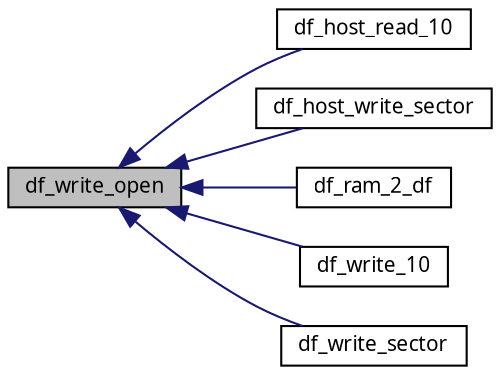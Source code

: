 digraph G
{
  edge [fontname="FreeSans.ttf",fontsize=10,labelfontname="FreeSans.ttf",labelfontsize=10];
  node [fontname="FreeSans.ttf",fontsize=10,shape=record];
  rankdir=LR;
  Node1 [label="df_write_open",height=0.2,width=0.4,color="black", fillcolor="grey75", style="filled" fontcolor="black"];
  Node1 -> Node2 [dir=back,color="midnightblue",fontsize=10,style="solid",fontname="FreeSans.ttf"];
  Node2 [label="df_host_read_10",height=0.2,width=0.4,color="black", fillcolor="white", style="filled",URL="$a00037.html#a8a5e7226eb328129c767480c89061c3",tooltip="This fonction initialise the memory for a read operation in usb host mode."];
  Node1 -> Node3 [dir=back,color="midnightblue",fontsize=10,style="solid",fontname="FreeSans.ttf"];
  Node3 [label="df_host_write_sector",height=0.2,width=0.4,color="black", fillcolor="white", style="filled",URL="$a00035.html#f6dd151b7c87863b5850a14eac2d71bc",tooltip="Funtions to link USB HOST flow with data flash."];
  Node1 -> Node4 [dir=back,color="midnightblue",fontsize=10,style="solid",fontname="FreeSans.ttf"];
  Node4 [label="df_ram_2_df",height=0.2,width=0.4,color="black", fillcolor="white", style="filled",URL="$a00037.html#170b54a5ba834377c95219d5c20b1994",tooltip="This function performs a write operation of 1 sector to a given address from RAM..."];
  Node1 -> Node5 [dir=back,color="midnightblue",fontsize=10,style="solid",fontname="FreeSans.ttf"];
  Node5 [label="df_write_10",height=0.2,width=0.4,color="black", fillcolor="white", style="filled",URL="$a00037.html#541e54148d86731ff7929a60c13a1117",tooltip="This function performs a write operation of n sectors to a given address from USB..."];
  Node1 -> Node6 [dir=back,color="midnightblue",fontsize=10,style="solid",fontname="FreeSans.ttf"];
  Node6 [label="df_write_sector",height=0.2,width=0.4,color="black", fillcolor="white", style="filled",URL="$a00035.html#d80556ca2326a228f0488a775c8a9653",tooltip="Funtions to link USB DEVICE flow with data flash."];
}
